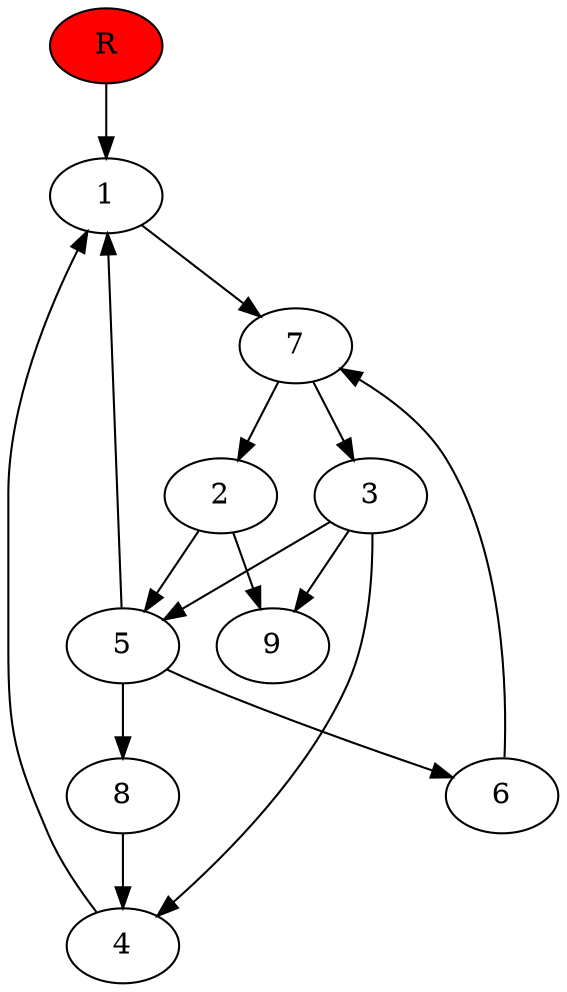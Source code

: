 digraph prb73474 {
	1
	2
	3
	4
	5
	6
	7
	8
	R [fillcolor="#ff0000" style=filled]
	1 -> 7
	2 -> 5
	2 -> 9
	3 -> 4
	3 -> 5
	3 -> 9
	4 -> 1
	5 -> 1
	5 -> 6
	5 -> 8
	6 -> 7
	7 -> 2
	7 -> 3
	8 -> 4
	R -> 1
}
